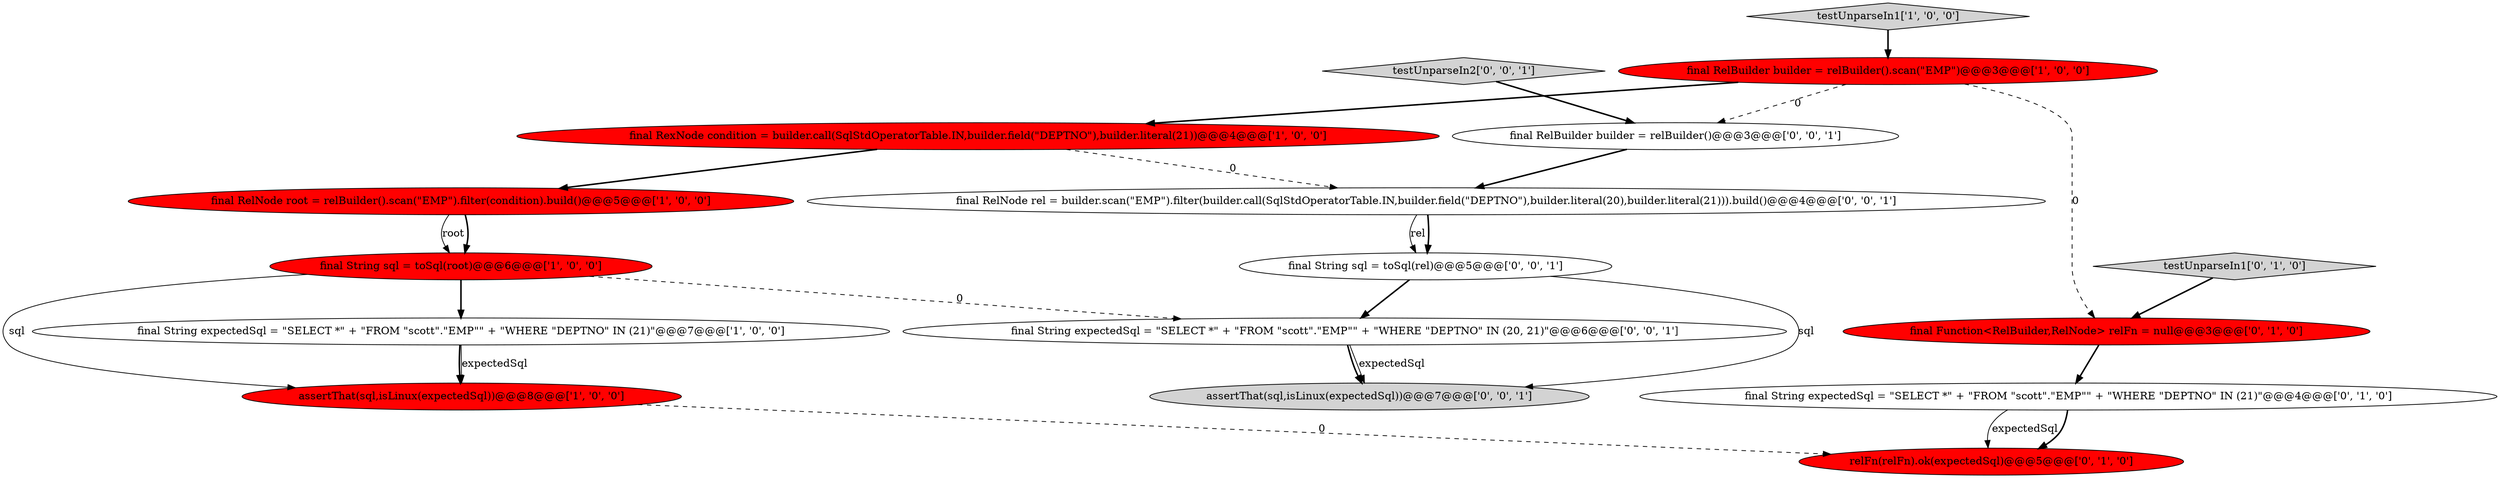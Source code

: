 digraph {
5 [style = filled, label = "assertThat(sql,isLinux(expectedSql))@@@8@@@['1', '0', '0']", fillcolor = red, shape = ellipse image = "AAA1AAABBB1BBB"];
8 [style = filled, label = "relFn(relFn).ok(expectedSql)@@@5@@@['0', '1', '0']", fillcolor = red, shape = ellipse image = "AAA1AAABBB2BBB"];
11 [style = filled, label = "final RelNode rel = builder.scan(\"EMP\").filter(builder.call(SqlStdOperatorTable.IN,builder.field(\"DEPTNO\"),builder.literal(20),builder.literal(21))).build()@@@4@@@['0', '0', '1']", fillcolor = white, shape = ellipse image = "AAA0AAABBB3BBB"];
12 [style = filled, label = "assertThat(sql,isLinux(expectedSql))@@@7@@@['0', '0', '1']", fillcolor = lightgray, shape = ellipse image = "AAA0AAABBB3BBB"];
4 [style = filled, label = "final RexNode condition = builder.call(SqlStdOperatorTable.IN,builder.field(\"DEPTNO\"),builder.literal(21))@@@4@@@['1', '0', '0']", fillcolor = red, shape = ellipse image = "AAA1AAABBB1BBB"];
3 [style = filled, label = "final String sql = toSql(root)@@@6@@@['1', '0', '0']", fillcolor = red, shape = ellipse image = "AAA1AAABBB1BBB"];
10 [style = filled, label = "final String expectedSql = \"SELECT *\" + \"FROM \"scott\".\"EMP\"\" + \"WHERE \"DEPTNO\" IN (21)\"@@@4@@@['0', '1', '0']", fillcolor = white, shape = ellipse image = "AAA0AAABBB2BBB"];
9 [style = filled, label = "final Function<RelBuilder,RelNode> relFn = null@@@3@@@['0', '1', '0']", fillcolor = red, shape = ellipse image = "AAA1AAABBB2BBB"];
15 [style = filled, label = "final RelBuilder builder = relBuilder()@@@3@@@['0', '0', '1']", fillcolor = white, shape = ellipse image = "AAA0AAABBB3BBB"];
1 [style = filled, label = "final RelNode root = relBuilder().scan(\"EMP\").filter(condition).build()@@@5@@@['1', '0', '0']", fillcolor = red, shape = ellipse image = "AAA1AAABBB1BBB"];
7 [style = filled, label = "testUnparseIn1['0', '1', '0']", fillcolor = lightgray, shape = diamond image = "AAA0AAABBB2BBB"];
16 [style = filled, label = "testUnparseIn2['0', '0', '1']", fillcolor = lightgray, shape = diamond image = "AAA0AAABBB3BBB"];
2 [style = filled, label = "final String expectedSql = \"SELECT *\" + \"FROM \"scott\".\"EMP\"\" + \"WHERE \"DEPTNO\" IN (21)\"@@@7@@@['1', '0', '0']", fillcolor = white, shape = ellipse image = "AAA0AAABBB1BBB"];
6 [style = filled, label = "testUnparseIn1['1', '0', '0']", fillcolor = lightgray, shape = diamond image = "AAA0AAABBB1BBB"];
0 [style = filled, label = "final RelBuilder builder = relBuilder().scan(\"EMP\")@@@3@@@['1', '0', '0']", fillcolor = red, shape = ellipse image = "AAA1AAABBB1BBB"];
13 [style = filled, label = "final String expectedSql = \"SELECT *\" + \"FROM \"scott\".\"EMP\"\" + \"WHERE \"DEPTNO\" IN (20, 21)\"@@@6@@@['0', '0', '1']", fillcolor = white, shape = ellipse image = "AAA0AAABBB3BBB"];
14 [style = filled, label = "final String sql = toSql(rel)@@@5@@@['0', '0', '1']", fillcolor = white, shape = ellipse image = "AAA0AAABBB3BBB"];
16->15 [style = bold, label=""];
11->14 [style = bold, label=""];
10->8 [style = solid, label="expectedSql"];
1->3 [style = bold, label=""];
13->12 [style = solid, label="expectedSql"];
0->15 [style = dashed, label="0"];
6->0 [style = bold, label=""];
9->10 [style = bold, label=""];
3->13 [style = dashed, label="0"];
7->9 [style = bold, label=""];
13->12 [style = bold, label=""];
15->11 [style = bold, label=""];
3->2 [style = bold, label=""];
10->8 [style = bold, label=""];
0->4 [style = bold, label=""];
5->8 [style = dashed, label="0"];
4->1 [style = bold, label=""];
2->5 [style = solid, label="expectedSql"];
14->13 [style = bold, label=""];
14->12 [style = solid, label="sql"];
0->9 [style = dashed, label="0"];
4->11 [style = dashed, label="0"];
1->3 [style = solid, label="root"];
3->5 [style = solid, label="sql"];
11->14 [style = solid, label="rel"];
2->5 [style = bold, label=""];
}
